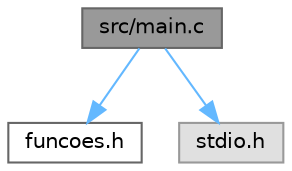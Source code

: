 digraph "src/main.c"
{
 // LATEX_PDF_SIZE
  bgcolor="transparent";
  edge [fontname=Helvetica,fontsize=10,labelfontname=Helvetica,labelfontsize=10];
  node [fontname=Helvetica,fontsize=10,shape=box,height=0.2,width=0.4];
  Node1 [id="Node000001",label="src/main.c",height=0.2,width=0.4,color="gray40", fillcolor="grey60", style="filled", fontcolor="black",tooltip="Programa principal com output em ficheiro."];
  Node1 -> Node2 [id="edge1_Node000001_Node000002",color="steelblue1",style="solid",tooltip=" "];
  Node2 [id="Node000002",label="funcoes.h",height=0.2,width=0.4,color="grey40", fillcolor="white", style="filled",URL="$funcoes_8h.html",tooltip="Cabeçalho para gestão de antenas e efeitos nefastos."];
  Node1 -> Node3 [id="edge2_Node000001_Node000003",color="steelblue1",style="solid",tooltip=" "];
  Node3 [id="Node000003",label="stdio.h",height=0.2,width=0.4,color="grey60", fillcolor="#E0E0E0", style="filled",tooltip=" "];
}

